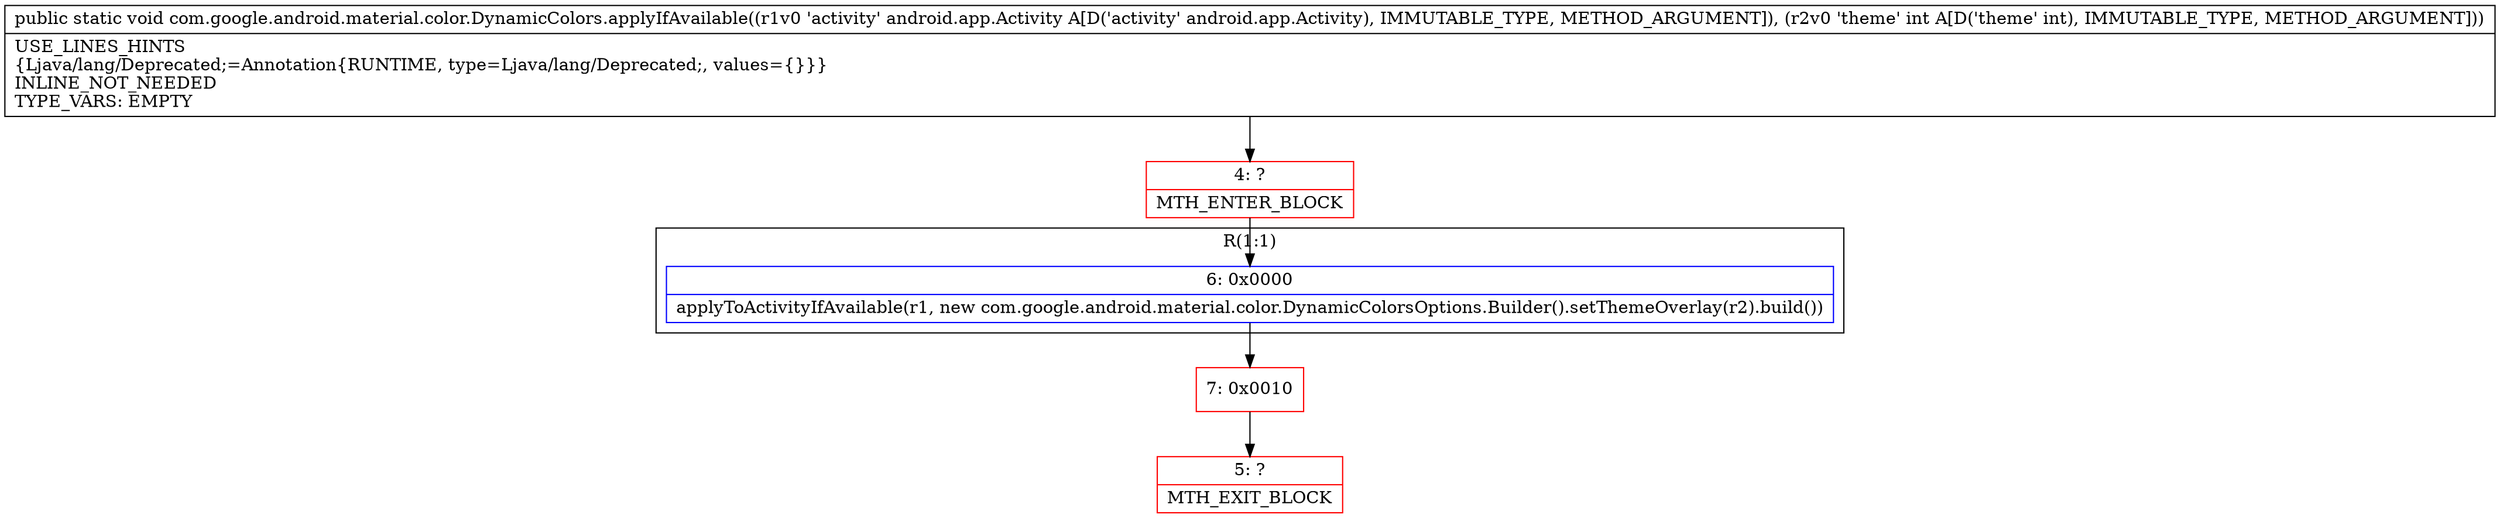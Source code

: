 digraph "CFG forcom.google.android.material.color.DynamicColors.applyIfAvailable(Landroid\/app\/Activity;I)V" {
subgraph cluster_Region_1554720526 {
label = "R(1:1)";
node [shape=record,color=blue];
Node_6 [shape=record,label="{6\:\ 0x0000|applyToActivityIfAvailable(r1, new com.google.android.material.color.DynamicColorsOptions.Builder().setThemeOverlay(r2).build())\l}"];
}
Node_4 [shape=record,color=red,label="{4\:\ ?|MTH_ENTER_BLOCK\l}"];
Node_7 [shape=record,color=red,label="{7\:\ 0x0010}"];
Node_5 [shape=record,color=red,label="{5\:\ ?|MTH_EXIT_BLOCK\l}"];
MethodNode[shape=record,label="{public static void com.google.android.material.color.DynamicColors.applyIfAvailable((r1v0 'activity' android.app.Activity A[D('activity' android.app.Activity), IMMUTABLE_TYPE, METHOD_ARGUMENT]), (r2v0 'theme' int A[D('theme' int), IMMUTABLE_TYPE, METHOD_ARGUMENT]))  | USE_LINES_HINTS\l\{Ljava\/lang\/Deprecated;=Annotation\{RUNTIME, type=Ljava\/lang\/Deprecated;, values=\{\}\}\}\lINLINE_NOT_NEEDED\lTYPE_VARS: EMPTY\l}"];
MethodNode -> Node_4;Node_6 -> Node_7;
Node_4 -> Node_6;
Node_7 -> Node_5;
}

